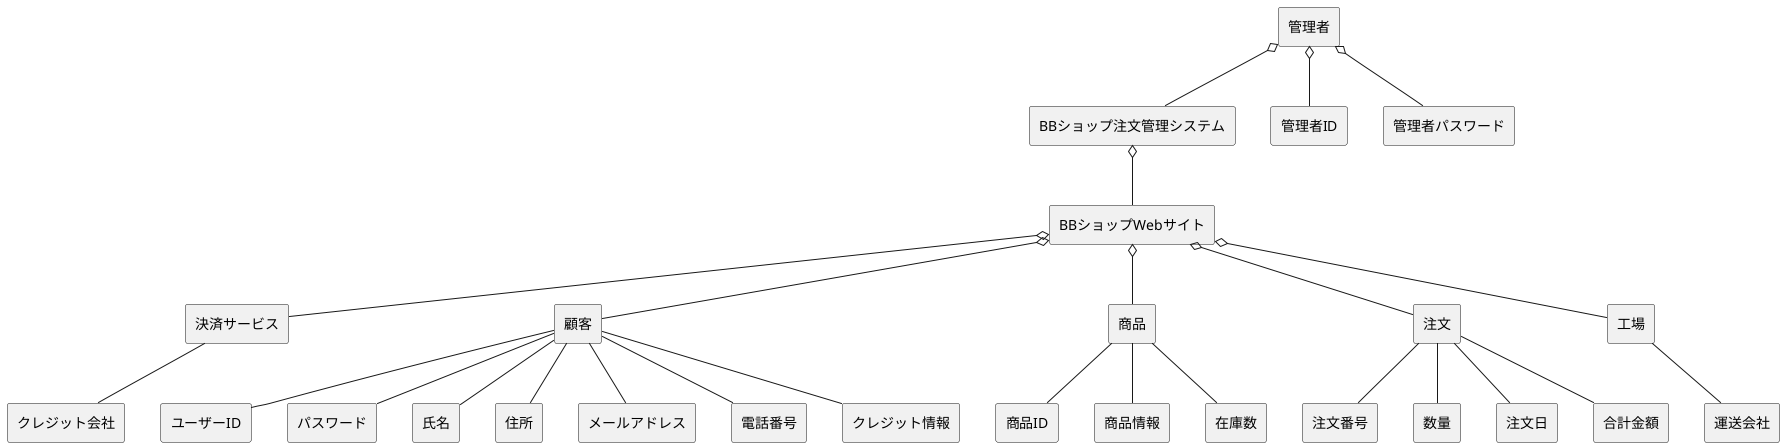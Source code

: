 @startuml bbショップドメインモデル図
skinparam componentStyle rectangle

' BBショップ
[管理者] o-- [BBショップ注文管理システム]
[管理者] o-- [管理者ID]
[管理者] o-- [管理者パスワード]
[BBショップ注文管理システム] o-- [BBショップWebサイト]
[BBショップWebサイト] o-- [決済サービス]
[決済サービス] -- [クレジット会社]
[BBショップWebサイト] o-- [顧客]
[BBショップWebサイト] o-- [商品]
[BBショップWebサイト] o-- [注文]
[BBショップWebサイト] o-- [工場]


[工場] -- [運送会社]
[顧客] -- [ユーザーID]
[顧客] -- [パスワード]
[顧客] -- [氏名]
[顧客] -- [住所]
[顧客] -- [メールアドレス]
[顧客] -- [電話番号]
[顧客] -- [クレジット情報]
[商品] -- [商品ID]
[商品] -- [商品情報]
[商品] -- [在庫数]
[注文] -- [注文番号]
[注文] -- [数量]
[注文] -- [注文日]
[注文] -- [合計金額]

@enduml
